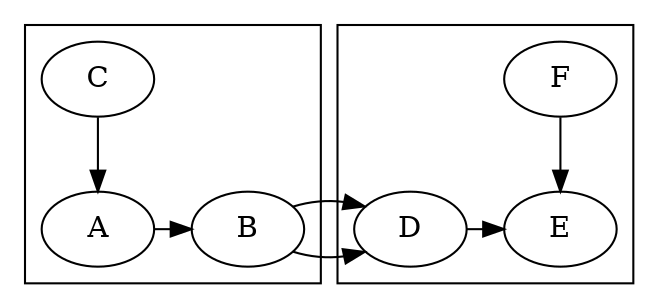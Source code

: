 digraph G
{
  subgraph cluster_G1
  {
    {
      rank=same;
      A -> B;
    }

    C -> A;
  }

  subgraph cluster_G2
  {
    {
      rank=same;
      D -> E;
    }

    F -> E;
  }

  B -> D [ constraint=none ];
}
